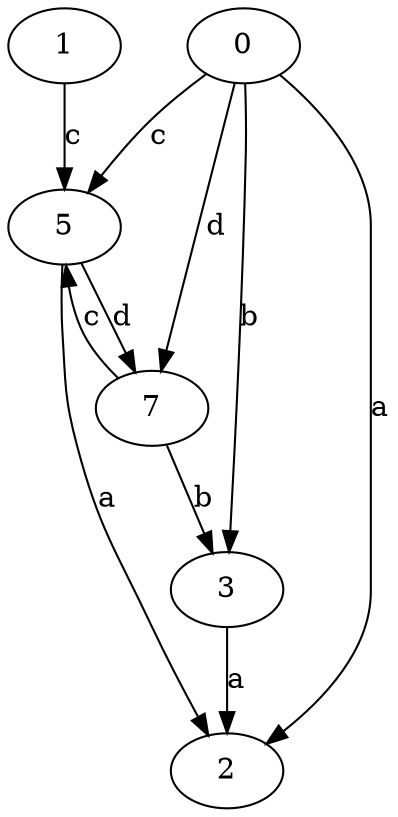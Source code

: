 strict digraph  {
1;
2;
3;
0;
5;
7;
1 -> 5  [label=c];
3 -> 2  [label=a];
0 -> 2  [label=a];
0 -> 3  [label=b];
0 -> 5  [label=c];
0 -> 7  [label=d];
5 -> 2  [label=a];
5 -> 7  [label=d];
7 -> 3  [label=b];
7 -> 5  [label=c];
}
